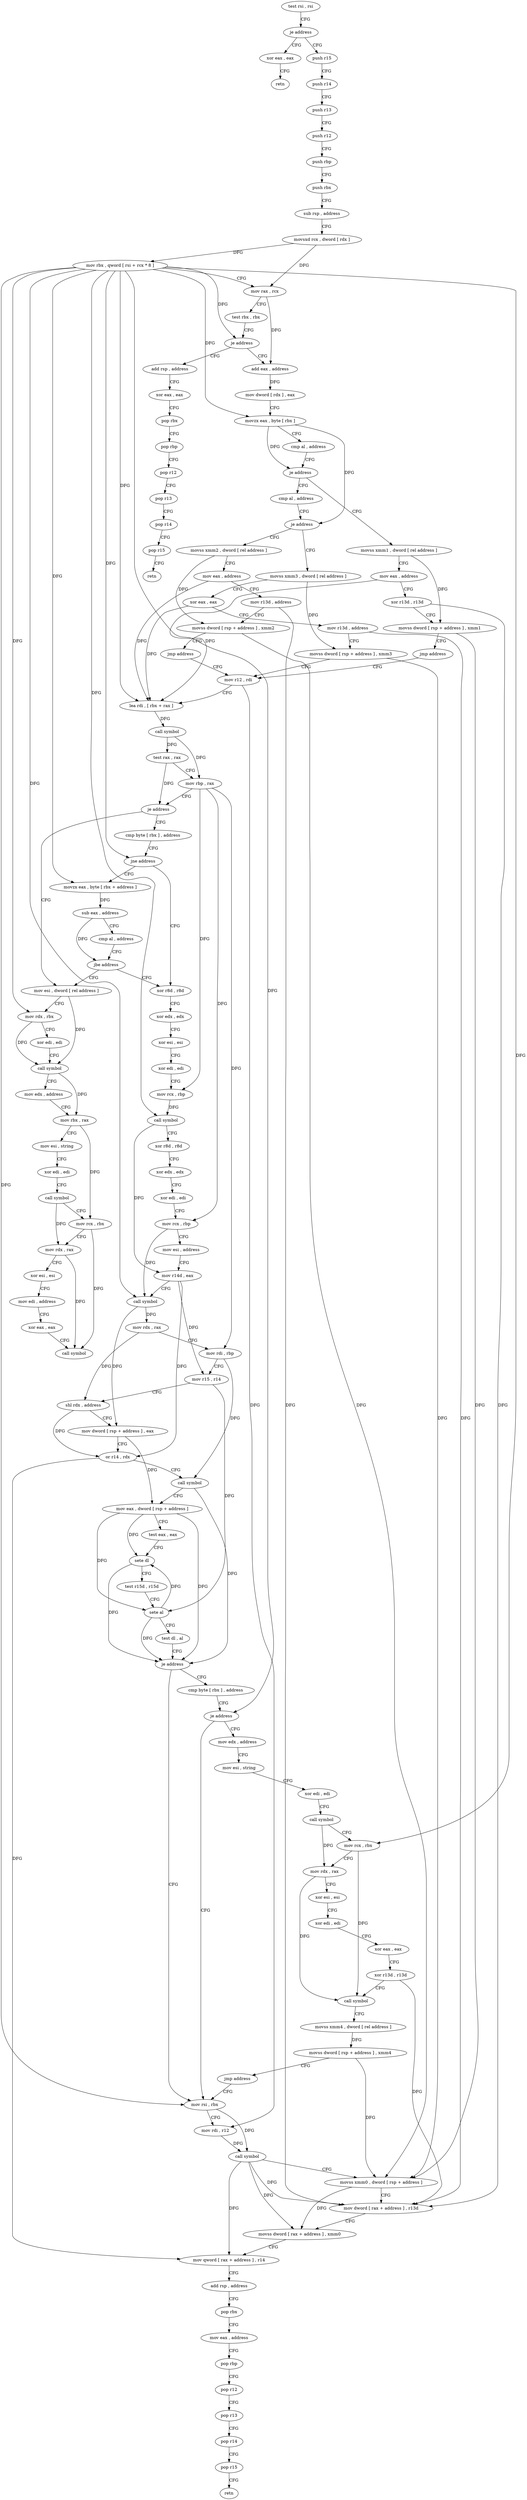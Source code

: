 digraph "func" {
"4247728" [label = "test rsi , rsi" ]
"4247731" [label = "je address" ]
"4248080" [label = "xor eax , eax" ]
"4247737" [label = "push r15" ]
"4248082" [label = "retn" ]
"4247739" [label = "push r14" ]
"4247741" [label = "push r13" ]
"4247743" [label = "push r12" ]
"4247745" [label = "push rbp" ]
"4247746" [label = "push rbx" ]
"4247747" [label = "sub rsp , address" ]
"4247751" [label = "movsxd rcx , dword [ rdx ]" ]
"4247754" [label = "mov rbx , qword [ rsi + rcx * 8 ]" ]
"4247758" [label = "mov rax , rcx" ]
"4247761" [label = "test rbx , rbx" ]
"4247764" [label = "je address" ]
"4248088" [label = "add rsp , address" ]
"4247770" [label = "add eax , address" ]
"4248092" [label = "xor eax , eax" ]
"4248094" [label = "pop rbx" ]
"4248095" [label = "pop rbp" ]
"4248096" [label = "pop r12" ]
"4248098" [label = "pop r13" ]
"4248100" [label = "pop r14" ]
"4248102" [label = "pop r15" ]
"4248104" [label = "retn" ]
"4247773" [label = "mov dword [ rdx ] , eax" ]
"4247775" [label = "movzx eax , byte [ rbx ]" ]
"4247778" [label = "cmp al , address" ]
"4247780" [label = "je address" ]
"4248008" [label = "movss xmm1 , dword [ rel address ]" ]
"4247786" [label = "cmp al , address" ]
"4248016" [label = "mov eax , address" ]
"4248021" [label = "xor r13d , r13d" ]
"4248024" [label = "movss dword [ rsp + address ] , xmm1" ]
"4248030" [label = "jmp address" ]
"4247816" [label = "mov r12 , rdi" ]
"4247788" [label = "je address" ]
"4248040" [label = "movss xmm2 , dword [ rel address ]" ]
"4247794" [label = "movss xmm3 , dword [ rel address ]" ]
"4247819" [label = "lea rdi , [ rbx + rax ]" ]
"4247823" [label = "call symbol" ]
"4247828" [label = "test rax , rax" ]
"4247831" [label = "mov rbp , rax" ]
"4247834" [label = "je address" ]
"4248168" [label = "mov esi , dword [ rel address ]" ]
"4247840" [label = "cmp byte [ rbx ] , address" ]
"4248048" [label = "mov eax , address" ]
"4248053" [label = "mov r13d , address" ]
"4248059" [label = "movss dword [ rsp + address ] , xmm2" ]
"4248065" [label = "jmp address" ]
"4247802" [label = "xor eax , eax" ]
"4247804" [label = "mov r13d , address" ]
"4247810" [label = "movss dword [ rsp + address ] , xmm3" ]
"4248174" [label = "mov rdx , rbx" ]
"4248177" [label = "xor edi , edi" ]
"4248179" [label = "call symbol" ]
"4248184" [label = "mov edx , address" ]
"4248189" [label = "mov rbx , rax" ]
"4248192" [label = "mov esi , string" ]
"4248197" [label = "xor edi , edi" ]
"4248199" [label = "call symbol" ]
"4248204" [label = "mov rcx , rbx" ]
"4248207" [label = "mov rdx , rax" ]
"4248210" [label = "xor esi , esi" ]
"4248212" [label = "mov edi , address" ]
"4248217" [label = "xor eax , eax" ]
"4248219" [label = "call symbol" ]
"4247843" [label = "jne address" ]
"4247860" [label = "xor r8d , r8d" ]
"4247845" [label = "movzx eax , byte [ rbx + address ]" ]
"4247863" [label = "xor edx , edx" ]
"4247865" [label = "xor esi , esi" ]
"4247867" [label = "xor edi , edi" ]
"4247869" [label = "mov rcx , rbp" ]
"4247872" [label = "call symbol" ]
"4247877" [label = "xor r8d , r8d" ]
"4247880" [label = "xor edx , edx" ]
"4247882" [label = "xor edi , edi" ]
"4247884" [label = "mov rcx , rbp" ]
"4247887" [label = "mov esi , address" ]
"4247892" [label = "mov r14d , eax" ]
"4247895" [label = "call symbol" ]
"4247900" [label = "mov rdx , rax" ]
"4247903" [label = "mov rdi , rbp" ]
"4247906" [label = "mov r15 , r14" ]
"4247909" [label = "shl rdx , address" ]
"4247913" [label = "mov dword [ rsp + address ] , eax" ]
"4247917" [label = "or r14 , rdx" ]
"4247920" [label = "call symbol" ]
"4247925" [label = "mov eax , dword [ rsp + address ]" ]
"4247929" [label = "test eax , eax" ]
"4247931" [label = "sete dl" ]
"4247934" [label = "test r15d , r15d" ]
"4247937" [label = "sete al" ]
"4247940" [label = "test dl , al" ]
"4247942" [label = "je address" ]
"4247953" [label = "mov rsi , rbx" ]
"4247944" [label = "cmp byte [ rbx ] , address" ]
"4247849" [label = "sub eax , address" ]
"4247852" [label = "cmp al , address" ]
"4247854" [label = "jbe address" ]
"4247956" [label = "mov rdi , r12" ]
"4247959" [label = "call symbol" ]
"4247964" [label = "movss xmm0 , dword [ rsp + address ]" ]
"4247970" [label = "mov dword [ rax + address ] , r13d" ]
"4247974" [label = "movss dword [ rax + address ] , xmm0" ]
"4247979" [label = "mov qword [ rax + address ] , r14" ]
"4247983" [label = "add rsp , address" ]
"4247987" [label = "pop rbx" ]
"4247988" [label = "mov eax , address" ]
"4247993" [label = "pop rbp" ]
"4247994" [label = "pop r12" ]
"4247996" [label = "pop r13" ]
"4247998" [label = "pop r14" ]
"4248000" [label = "pop r15" ]
"4248002" [label = "retn" ]
"4247947" [label = "je address" ]
"4248112" [label = "mov edx , address" ]
"4248117" [label = "mov esi , string" ]
"4248122" [label = "xor edi , edi" ]
"4248124" [label = "call symbol" ]
"4248129" [label = "mov rcx , rbx" ]
"4248132" [label = "mov rdx , rax" ]
"4248135" [label = "xor esi , esi" ]
"4248137" [label = "xor edi , edi" ]
"4248139" [label = "xor eax , eax" ]
"4248141" [label = "xor r13d , r13d" ]
"4248144" [label = "call symbol" ]
"4248149" [label = "movss xmm4 , dword [ rel address ]" ]
"4248157" [label = "movss dword [ rsp + address ] , xmm4" ]
"4248163" [label = "jmp address" ]
"4247728" -> "4247731" [ label = "CFG" ]
"4247731" -> "4248080" [ label = "CFG" ]
"4247731" -> "4247737" [ label = "CFG" ]
"4248080" -> "4248082" [ label = "CFG" ]
"4247737" -> "4247739" [ label = "CFG" ]
"4247739" -> "4247741" [ label = "CFG" ]
"4247741" -> "4247743" [ label = "CFG" ]
"4247743" -> "4247745" [ label = "CFG" ]
"4247745" -> "4247746" [ label = "CFG" ]
"4247746" -> "4247747" [ label = "CFG" ]
"4247747" -> "4247751" [ label = "CFG" ]
"4247751" -> "4247754" [ label = "DFG" ]
"4247751" -> "4247758" [ label = "DFG" ]
"4247754" -> "4247758" [ label = "CFG" ]
"4247754" -> "4247764" [ label = "DFG" ]
"4247754" -> "4247775" [ label = "DFG" ]
"4247754" -> "4247819" [ label = "DFG" ]
"4247754" -> "4248174" [ label = "DFG" ]
"4247754" -> "4247843" [ label = "DFG" ]
"4247754" -> "4247872" [ label = "DFG" ]
"4247754" -> "4247895" [ label = "DFG" ]
"4247754" -> "4247845" [ label = "DFG" ]
"4247754" -> "4247953" [ label = "DFG" ]
"4247754" -> "4247947" [ label = "DFG" ]
"4247754" -> "4248129" [ label = "DFG" ]
"4247758" -> "4247761" [ label = "CFG" ]
"4247758" -> "4247770" [ label = "DFG" ]
"4247761" -> "4247764" [ label = "CFG" ]
"4247764" -> "4248088" [ label = "CFG" ]
"4247764" -> "4247770" [ label = "CFG" ]
"4248088" -> "4248092" [ label = "CFG" ]
"4247770" -> "4247773" [ label = "DFG" ]
"4248092" -> "4248094" [ label = "CFG" ]
"4248094" -> "4248095" [ label = "CFG" ]
"4248095" -> "4248096" [ label = "CFG" ]
"4248096" -> "4248098" [ label = "CFG" ]
"4248098" -> "4248100" [ label = "CFG" ]
"4248100" -> "4248102" [ label = "CFG" ]
"4248102" -> "4248104" [ label = "CFG" ]
"4247773" -> "4247775" [ label = "CFG" ]
"4247775" -> "4247778" [ label = "CFG" ]
"4247775" -> "4247780" [ label = "DFG" ]
"4247775" -> "4247788" [ label = "DFG" ]
"4247778" -> "4247780" [ label = "CFG" ]
"4247780" -> "4248008" [ label = "CFG" ]
"4247780" -> "4247786" [ label = "CFG" ]
"4248008" -> "4248016" [ label = "CFG" ]
"4248008" -> "4248024" [ label = "DFG" ]
"4247786" -> "4247788" [ label = "CFG" ]
"4248016" -> "4248021" [ label = "CFG" ]
"4248016" -> "4247819" [ label = "DFG" ]
"4248021" -> "4248024" [ label = "CFG" ]
"4248021" -> "4247970" [ label = "DFG" ]
"4248024" -> "4248030" [ label = "CFG" ]
"4248024" -> "4247964" [ label = "DFG" ]
"4248030" -> "4247816" [ label = "CFG" ]
"4247816" -> "4247819" [ label = "CFG" ]
"4247816" -> "4247956" [ label = "DFG" ]
"4247788" -> "4248040" [ label = "CFG" ]
"4247788" -> "4247794" [ label = "CFG" ]
"4248040" -> "4248048" [ label = "CFG" ]
"4248040" -> "4248059" [ label = "DFG" ]
"4247794" -> "4247802" [ label = "CFG" ]
"4247794" -> "4247810" [ label = "DFG" ]
"4247819" -> "4247823" [ label = "DFG" ]
"4247823" -> "4247828" [ label = "DFG" ]
"4247823" -> "4247831" [ label = "DFG" ]
"4247828" -> "4247831" [ label = "CFG" ]
"4247828" -> "4247834" [ label = "DFG" ]
"4247831" -> "4247834" [ label = "CFG" ]
"4247831" -> "4247869" [ label = "DFG" ]
"4247831" -> "4247884" [ label = "DFG" ]
"4247831" -> "4247903" [ label = "DFG" ]
"4247834" -> "4248168" [ label = "CFG" ]
"4247834" -> "4247840" [ label = "CFG" ]
"4248168" -> "4248174" [ label = "CFG" ]
"4248168" -> "4248179" [ label = "DFG" ]
"4247840" -> "4247843" [ label = "CFG" ]
"4248048" -> "4248053" [ label = "CFG" ]
"4248048" -> "4247819" [ label = "DFG" ]
"4248053" -> "4248059" [ label = "CFG" ]
"4248053" -> "4247970" [ label = "DFG" ]
"4248059" -> "4248065" [ label = "CFG" ]
"4248059" -> "4247964" [ label = "DFG" ]
"4248065" -> "4247816" [ label = "CFG" ]
"4247802" -> "4247804" [ label = "CFG" ]
"4247802" -> "4247819" [ label = "DFG" ]
"4247804" -> "4247810" [ label = "CFG" ]
"4247804" -> "4247970" [ label = "DFG" ]
"4247810" -> "4247816" [ label = "CFG" ]
"4247810" -> "4247964" [ label = "DFG" ]
"4248174" -> "4248177" [ label = "CFG" ]
"4248174" -> "4248179" [ label = "DFG" ]
"4248177" -> "4248179" [ label = "CFG" ]
"4248179" -> "4248184" [ label = "CFG" ]
"4248179" -> "4248189" [ label = "DFG" ]
"4248184" -> "4248189" [ label = "CFG" ]
"4248189" -> "4248192" [ label = "CFG" ]
"4248189" -> "4248204" [ label = "DFG" ]
"4248192" -> "4248197" [ label = "CFG" ]
"4248197" -> "4248199" [ label = "CFG" ]
"4248199" -> "4248204" [ label = "CFG" ]
"4248199" -> "4248207" [ label = "DFG" ]
"4248204" -> "4248207" [ label = "CFG" ]
"4248204" -> "4248219" [ label = "DFG" ]
"4248207" -> "4248210" [ label = "CFG" ]
"4248207" -> "4248219" [ label = "DFG" ]
"4248210" -> "4248212" [ label = "CFG" ]
"4248212" -> "4248217" [ label = "CFG" ]
"4248217" -> "4248219" [ label = "CFG" ]
"4247843" -> "4247860" [ label = "CFG" ]
"4247843" -> "4247845" [ label = "CFG" ]
"4247860" -> "4247863" [ label = "CFG" ]
"4247845" -> "4247849" [ label = "DFG" ]
"4247863" -> "4247865" [ label = "CFG" ]
"4247865" -> "4247867" [ label = "CFG" ]
"4247867" -> "4247869" [ label = "CFG" ]
"4247869" -> "4247872" [ label = "DFG" ]
"4247872" -> "4247877" [ label = "CFG" ]
"4247872" -> "4247892" [ label = "DFG" ]
"4247877" -> "4247880" [ label = "CFG" ]
"4247880" -> "4247882" [ label = "CFG" ]
"4247882" -> "4247884" [ label = "CFG" ]
"4247884" -> "4247887" [ label = "CFG" ]
"4247884" -> "4247895" [ label = "DFG" ]
"4247887" -> "4247892" [ label = "CFG" ]
"4247892" -> "4247895" [ label = "CFG" ]
"4247892" -> "4247906" [ label = "DFG" ]
"4247892" -> "4247917" [ label = "DFG" ]
"4247895" -> "4247900" [ label = "DFG" ]
"4247895" -> "4247913" [ label = "DFG" ]
"4247900" -> "4247903" [ label = "CFG" ]
"4247900" -> "4247909" [ label = "DFG" ]
"4247903" -> "4247906" [ label = "CFG" ]
"4247903" -> "4247920" [ label = "DFG" ]
"4247906" -> "4247909" [ label = "CFG" ]
"4247906" -> "4247937" [ label = "DFG" ]
"4247909" -> "4247913" [ label = "CFG" ]
"4247909" -> "4247917" [ label = "DFG" ]
"4247913" -> "4247917" [ label = "CFG" ]
"4247913" -> "4247925" [ label = "DFG" ]
"4247917" -> "4247920" [ label = "CFG" ]
"4247917" -> "4247979" [ label = "DFG" ]
"4247920" -> "4247925" [ label = "CFG" ]
"4247920" -> "4247942" [ label = "DFG" ]
"4247925" -> "4247929" [ label = "CFG" ]
"4247925" -> "4247931" [ label = "DFG" ]
"4247925" -> "4247937" [ label = "DFG" ]
"4247925" -> "4247942" [ label = "DFG" ]
"4247929" -> "4247931" [ label = "CFG" ]
"4247931" -> "4247934" [ label = "CFG" ]
"4247931" -> "4247942" [ label = "DFG" ]
"4247934" -> "4247937" [ label = "CFG" ]
"4247937" -> "4247940" [ label = "CFG" ]
"4247937" -> "4247931" [ label = "DFG" ]
"4247937" -> "4247942" [ label = "DFG" ]
"4247940" -> "4247942" [ label = "CFG" ]
"4247942" -> "4247953" [ label = "CFG" ]
"4247942" -> "4247944" [ label = "CFG" ]
"4247953" -> "4247956" [ label = "CFG" ]
"4247953" -> "4247959" [ label = "DFG" ]
"4247944" -> "4247947" [ label = "CFG" ]
"4247849" -> "4247852" [ label = "CFG" ]
"4247849" -> "4247854" [ label = "DFG" ]
"4247852" -> "4247854" [ label = "CFG" ]
"4247854" -> "4248168" [ label = "CFG" ]
"4247854" -> "4247860" [ label = "CFG" ]
"4247956" -> "4247959" [ label = "DFG" ]
"4247959" -> "4247964" [ label = "CFG" ]
"4247959" -> "4247970" [ label = "DFG" ]
"4247959" -> "4247974" [ label = "DFG" ]
"4247959" -> "4247979" [ label = "DFG" ]
"4247964" -> "4247970" [ label = "CFG" ]
"4247964" -> "4247974" [ label = "DFG" ]
"4247970" -> "4247974" [ label = "CFG" ]
"4247974" -> "4247979" [ label = "CFG" ]
"4247979" -> "4247983" [ label = "CFG" ]
"4247983" -> "4247987" [ label = "CFG" ]
"4247987" -> "4247988" [ label = "CFG" ]
"4247988" -> "4247993" [ label = "CFG" ]
"4247993" -> "4247994" [ label = "CFG" ]
"4247994" -> "4247996" [ label = "CFG" ]
"4247996" -> "4247998" [ label = "CFG" ]
"4247998" -> "4248000" [ label = "CFG" ]
"4248000" -> "4248002" [ label = "CFG" ]
"4247947" -> "4248112" [ label = "CFG" ]
"4247947" -> "4247953" [ label = "CFG" ]
"4248112" -> "4248117" [ label = "CFG" ]
"4248117" -> "4248122" [ label = "CFG" ]
"4248122" -> "4248124" [ label = "CFG" ]
"4248124" -> "4248129" [ label = "CFG" ]
"4248124" -> "4248132" [ label = "DFG" ]
"4248129" -> "4248132" [ label = "CFG" ]
"4248129" -> "4248144" [ label = "DFG" ]
"4248132" -> "4248135" [ label = "CFG" ]
"4248132" -> "4248144" [ label = "DFG" ]
"4248135" -> "4248137" [ label = "CFG" ]
"4248137" -> "4248139" [ label = "CFG" ]
"4248139" -> "4248141" [ label = "CFG" ]
"4248141" -> "4248144" [ label = "CFG" ]
"4248141" -> "4247970" [ label = "DFG" ]
"4248144" -> "4248149" [ label = "CFG" ]
"4248149" -> "4248157" [ label = "DFG" ]
"4248157" -> "4248163" [ label = "CFG" ]
"4248157" -> "4247964" [ label = "DFG" ]
"4248163" -> "4247953" [ label = "CFG" ]
}
